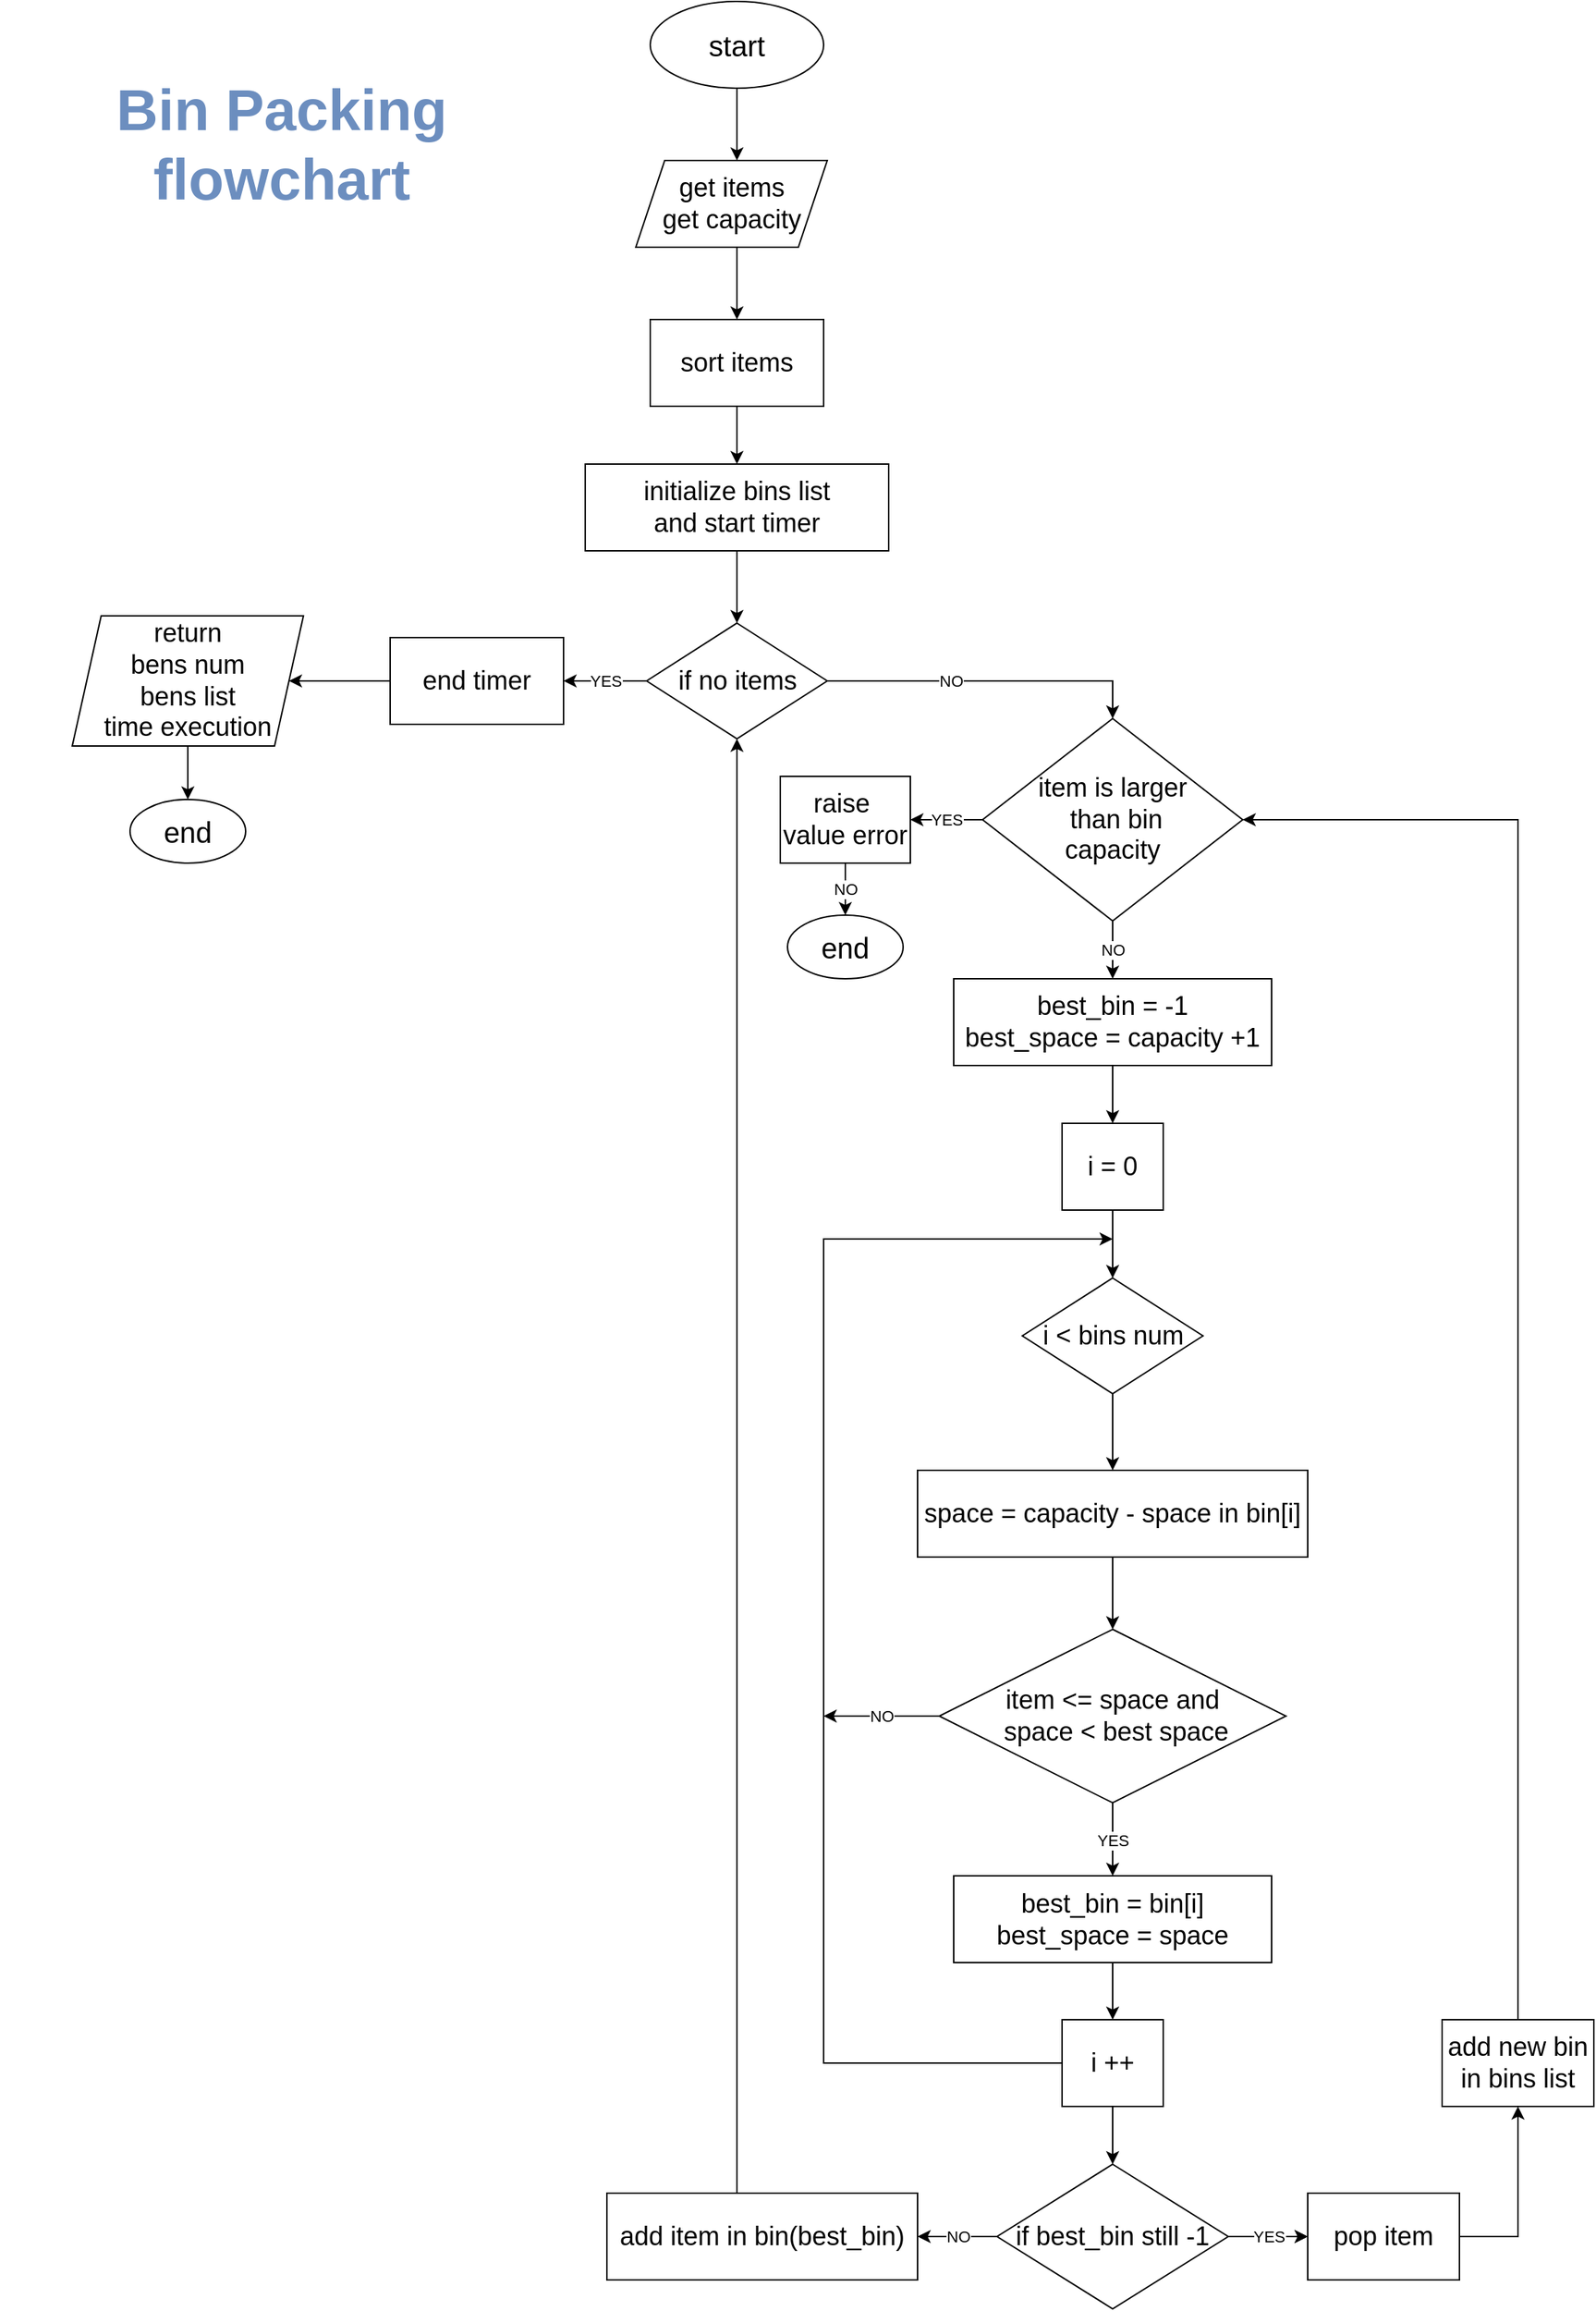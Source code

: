 <mxfile version="21.1.2" type="device">
  <diagram id="AshpZ0FqQm85qGQhHsLT" name="Page">
    <mxGraphModel dx="1884" dy="1102" grid="1" gridSize="10" guides="1" tooltips="1" connect="1" arrows="1" fold="1" page="1" pageScale="1" pageWidth="1169" pageHeight="1654" math="0" shadow="0">
      <root>
        <mxCell id="0" />
        <mxCell id="1" parent="0" />
        <mxCell id="xO-ayplyHbfeMJb8iVyn-1" value="&lt;font style=&quot;font-size: 20px;&quot;&gt;start&lt;/font&gt;" style="ellipse;whiteSpace=wrap;html=1;" parent="1" vertex="1">
          <mxGeometry x="480" y="50" width="120" height="60" as="geometry" />
        </mxCell>
        <mxCell id="xO-ayplyHbfeMJb8iVyn-2" value="" style="endArrow=classic;html=1;rounded=0;exitX=0.5;exitY=1;exitDx=0;exitDy=0;" parent="1" source="xO-ayplyHbfeMJb8iVyn-1" edge="1">
          <mxGeometry width="50" height="50" relative="1" as="geometry">
            <mxPoint x="500" y="340" as="sourcePoint" />
            <mxPoint x="540" y="160" as="targetPoint" />
          </mxGeometry>
        </mxCell>
        <mxCell id="xO-ayplyHbfeMJb8iVyn-4" value="" style="endArrow=classic;html=1;rounded=0;exitX=0.5;exitY=1;exitDx=0;exitDy=0;" parent="1" edge="1">
          <mxGeometry width="50" height="50" relative="1" as="geometry">
            <mxPoint x="540" y="220" as="sourcePoint" />
            <mxPoint x="540" y="270" as="targetPoint" />
          </mxGeometry>
        </mxCell>
        <mxCell id="xO-ayplyHbfeMJb8iVyn-5" value="&lt;span style=&quot;font-size: 18px;&quot;&gt;sort items&lt;/span&gt;" style="rounded=0;whiteSpace=wrap;html=1;" parent="1" vertex="1">
          <mxGeometry x="480" y="270" width="120" height="60" as="geometry" />
        </mxCell>
        <mxCell id="czBbJzD8qL0WuHyoN6J4-17" value="YES" style="edgeStyle=orthogonalEdgeStyle;rounded=0;orthogonalLoop=1;jettySize=auto;html=1;entryX=1;entryY=0.5;entryDx=0;entryDy=0;" parent="1" source="xO-ayplyHbfeMJb8iVyn-6" target="czBbJzD8qL0WuHyoN6J4-16" edge="1">
          <mxGeometry relative="1" as="geometry" />
        </mxCell>
        <mxCell id="xO-ayplyHbfeMJb8iVyn-6" value="&lt;font style=&quot;font-size: 18px;&quot;&gt;if no items&lt;/font&gt;" style="rhombus;whiteSpace=wrap;html=1;" parent="1" vertex="1">
          <mxGeometry x="477.5" y="480" width="125" height="80" as="geometry" />
        </mxCell>
        <mxCell id="xO-ayplyHbfeMJb8iVyn-7" value="" style="endArrow=classic;html=1;rounded=0;exitX=0.5;exitY=1;exitDx=0;exitDy=0;entryX=0.5;entryY=0;entryDx=0;entryDy=0;" parent="1" source="xO-ayplyHbfeMJb8iVyn-5" target="czBbJzD8qL0WuHyoN6J4-14" edge="1">
          <mxGeometry width="50" height="50" relative="1" as="geometry">
            <mxPoint x="550" y="230" as="sourcePoint" />
            <mxPoint x="550" y="280" as="targetPoint" />
          </mxGeometry>
        </mxCell>
        <mxCell id="xO-ayplyHbfeMJb8iVyn-8" value="NO" style="endArrow=classic;html=1;rounded=0;exitX=1;exitY=0.5;exitDx=0;exitDy=0;entryX=0.5;entryY=0;entryDx=0;entryDy=0;" parent="1" source="xO-ayplyHbfeMJb8iVyn-6" target="xO-ayplyHbfeMJb8iVyn-10" edge="1">
          <mxGeometry x="-0.238" width="50" height="50" relative="1" as="geometry">
            <mxPoint x="560" y="346" as="sourcePoint" />
            <mxPoint x="780" y="546" as="targetPoint" />
            <Array as="points">
              <mxPoint x="800" y="520" />
            </Array>
            <mxPoint as="offset" />
          </mxGeometry>
        </mxCell>
        <mxCell id="xO-ayplyHbfeMJb8iVyn-10" value="&lt;font style=&quot;font-size: 18px;&quot;&gt;item is larger&lt;br&gt;&amp;nbsp;than bin &lt;br&gt;capacity&lt;/font&gt;" style="rhombus;whiteSpace=wrap;html=1;" parent="1" vertex="1">
          <mxGeometry x="710" y="546" width="180" height="140" as="geometry" />
        </mxCell>
        <mxCell id="xO-ayplyHbfeMJb8iVyn-12" value="&lt;span style=&quot;font-size: 18px;&quot;&gt;raise&amp;nbsp;&lt;br&gt;value error&lt;br&gt;&lt;/span&gt;" style="rounded=0;whiteSpace=wrap;html=1;" parent="1" vertex="1">
          <mxGeometry x="570" y="586" width="90" height="60" as="geometry" />
        </mxCell>
        <mxCell id="xO-ayplyHbfeMJb8iVyn-13" value="NO" style="endArrow=classic;html=1;rounded=0;exitX=0.5;exitY=1;exitDx=0;exitDy=0;entryX=0.5;entryY=0;entryDx=0;entryDy=0;" parent="1" source="xO-ayplyHbfeMJb8iVyn-12" target="czBbJzD8qL0WuHyoN6J4-19" edge="1">
          <mxGeometry width="50" height="50" relative="1" as="geometry">
            <mxPoint x="150" y="442" as="sourcePoint" />
            <mxPoint x="620" y="702" as="targetPoint" />
          </mxGeometry>
        </mxCell>
        <mxCell id="xO-ayplyHbfeMJb8iVyn-14" value="YES" style="endArrow=classic;html=1;rounded=0;exitX=0;exitY=0.5;exitDx=0;exitDy=0;entryX=1;entryY=0.5;entryDx=0;entryDy=0;" parent="1" source="xO-ayplyHbfeMJb8iVyn-10" target="xO-ayplyHbfeMJb8iVyn-12" edge="1">
          <mxGeometry width="50" height="50" relative="1" as="geometry">
            <mxPoint x="490" y="612" as="sourcePoint" />
            <mxPoint x="160" y="496" as="targetPoint" />
          </mxGeometry>
        </mxCell>
        <mxCell id="xO-ayplyHbfeMJb8iVyn-15" value="&lt;font style=&quot;font-size: 18px;&quot;&gt;best_bin = -1&lt;br&gt;best_space = capacity +1&lt;br&gt;&lt;/font&gt;" style="rounded=0;whiteSpace=wrap;html=1;" parent="1" vertex="1">
          <mxGeometry x="690" y="726" width="220" height="60" as="geometry" />
        </mxCell>
        <mxCell id="xO-ayplyHbfeMJb8iVyn-16" value="NO" style="endArrow=classic;html=1;rounded=0;exitX=0.5;exitY=1;exitDx=0;exitDy=0;entryX=0.5;entryY=0;entryDx=0;entryDy=0;" parent="1" source="xO-ayplyHbfeMJb8iVyn-10" target="xO-ayplyHbfeMJb8iVyn-15" edge="1">
          <mxGeometry width="50" height="50" relative="1" as="geometry">
            <mxPoint x="900" y="626" as="sourcePoint" />
            <mxPoint x="970" y="626" as="targetPoint" />
          </mxGeometry>
        </mxCell>
        <mxCell id="xO-ayplyHbfeMJb8iVyn-17" value="&lt;span style=&quot;font-size: 18px;&quot;&gt;i = 0&lt;br&gt;&lt;/span&gt;" style="rounded=0;whiteSpace=wrap;html=1;" parent="1" vertex="1">
          <mxGeometry x="765" y="826" width="70" height="60" as="geometry" />
        </mxCell>
        <mxCell id="xO-ayplyHbfeMJb8iVyn-18" value="" style="endArrow=classic;html=1;rounded=0;exitX=0.5;exitY=1;exitDx=0;exitDy=0;entryX=0.5;entryY=0;entryDx=0;entryDy=0;" parent="1" source="xO-ayplyHbfeMJb8iVyn-15" target="xO-ayplyHbfeMJb8iVyn-17" edge="1">
          <mxGeometry width="50" height="50" relative="1" as="geometry">
            <mxPoint x="730" y="806" as="sourcePoint" />
            <mxPoint x="780" y="756" as="targetPoint" />
          </mxGeometry>
        </mxCell>
        <mxCell id="xO-ayplyHbfeMJb8iVyn-25" value="" style="edgeStyle=orthogonalEdgeStyle;rounded=0;orthogonalLoop=1;jettySize=auto;html=1;" parent="1" source="xO-ayplyHbfeMJb8iVyn-19" target="xO-ayplyHbfeMJb8iVyn-24" edge="1">
          <mxGeometry relative="1" as="geometry" />
        </mxCell>
        <mxCell id="xO-ayplyHbfeMJb8iVyn-19" value="&lt;font style=&quot;font-size: 18px;&quot;&gt;i &amp;lt; bins num&lt;/font&gt;" style="rhombus;whiteSpace=wrap;html=1;" parent="1" vertex="1">
          <mxGeometry x="737.5" y="933" width="125" height="80" as="geometry" />
        </mxCell>
        <mxCell id="xO-ayplyHbfeMJb8iVyn-20" value="" style="endArrow=classic;html=1;rounded=0;exitX=0.5;exitY=1;exitDx=0;exitDy=0;entryX=0.5;entryY=0;entryDx=0;entryDy=0;" parent="1" source="xO-ayplyHbfeMJb8iVyn-17" target="xO-ayplyHbfeMJb8iVyn-19" edge="1">
          <mxGeometry width="50" height="50" relative="1" as="geometry">
            <mxPoint x="810" y="796" as="sourcePoint" />
            <mxPoint x="810" y="836" as="targetPoint" />
          </mxGeometry>
        </mxCell>
        <mxCell id="xO-ayplyHbfeMJb8iVyn-27" value="" style="edgeStyle=orthogonalEdgeStyle;rounded=0;orthogonalLoop=1;jettySize=auto;html=1;" parent="1" source="xO-ayplyHbfeMJb8iVyn-24" target="xO-ayplyHbfeMJb8iVyn-26" edge="1">
          <mxGeometry relative="1" as="geometry" />
        </mxCell>
        <mxCell id="xO-ayplyHbfeMJb8iVyn-24" value="&lt;span style=&quot;font-size: 18px;&quot;&gt;space = capacity - space in bin[i]&lt;/span&gt;" style="whiteSpace=wrap;html=1;" parent="1" vertex="1">
          <mxGeometry x="665" y="1066" width="270" height="60" as="geometry" />
        </mxCell>
        <mxCell id="xO-ayplyHbfeMJb8iVyn-29" value="YES" style="edgeStyle=orthogonalEdgeStyle;rounded=0;orthogonalLoop=1;jettySize=auto;html=1;entryX=0.5;entryY=0;entryDx=0;entryDy=0;" parent="1" source="xO-ayplyHbfeMJb8iVyn-26" target="xO-ayplyHbfeMJb8iVyn-28" edge="1">
          <mxGeometry relative="1" as="geometry" />
        </mxCell>
        <mxCell id="-bRiJ2gT5_4aWLPAAkTr-4" value="NO" style="edgeStyle=orthogonalEdgeStyle;rounded=0;orthogonalLoop=1;jettySize=auto;html=1;exitX=0;exitY=0.5;exitDx=0;exitDy=0;" parent="1" source="xO-ayplyHbfeMJb8iVyn-26" edge="1">
          <mxGeometry relative="1" as="geometry">
            <mxPoint x="600" y="1236" as="targetPoint" />
          </mxGeometry>
        </mxCell>
        <mxCell id="xO-ayplyHbfeMJb8iVyn-26" value="&lt;span style=&quot;font-size: 18px;&quot;&gt;item &amp;lt;= space and&lt;br&gt;&amp;nbsp;space &amp;lt; best space&lt;/span&gt;" style="rhombus;whiteSpace=wrap;html=1;" parent="1" vertex="1">
          <mxGeometry x="680" y="1176" width="240" height="120" as="geometry" />
        </mxCell>
        <mxCell id="-bRiJ2gT5_4aWLPAAkTr-2" style="edgeStyle=orthogonalEdgeStyle;rounded=0;orthogonalLoop=1;jettySize=auto;html=1;entryX=0.5;entryY=0;entryDx=0;entryDy=0;" parent="1" source="xO-ayplyHbfeMJb8iVyn-28" target="-bRiJ2gT5_4aWLPAAkTr-1" edge="1">
          <mxGeometry relative="1" as="geometry" />
        </mxCell>
        <mxCell id="xO-ayplyHbfeMJb8iVyn-28" value="&lt;font style=&quot;font-size: 18px;&quot;&gt;best_bin = bin[i]&lt;br&gt;best_space = space&lt;br&gt;&lt;/font&gt;" style="rounded=0;whiteSpace=wrap;html=1;" parent="1" vertex="1">
          <mxGeometry x="690" y="1346.5" width="220" height="60" as="geometry" />
        </mxCell>
        <mxCell id="-bRiJ2gT5_4aWLPAAkTr-3" style="edgeStyle=orthogonalEdgeStyle;rounded=0;orthogonalLoop=1;jettySize=auto;html=1;exitX=0;exitY=0.5;exitDx=0;exitDy=0;" parent="1" source="-bRiJ2gT5_4aWLPAAkTr-1" edge="1">
          <mxGeometry relative="1" as="geometry">
            <mxPoint x="800" y="906" as="targetPoint" />
            <Array as="points">
              <mxPoint x="600" y="1476" />
              <mxPoint x="600" y="906" />
            </Array>
          </mxGeometry>
        </mxCell>
        <mxCell id="czBbJzD8qL0WuHyoN6J4-2" style="edgeStyle=orthogonalEdgeStyle;rounded=0;orthogonalLoop=1;jettySize=auto;html=1;exitX=0.5;exitY=1;exitDx=0;exitDy=0;entryX=0.5;entryY=0;entryDx=0;entryDy=0;" parent="1" source="-bRiJ2gT5_4aWLPAAkTr-1" target="czBbJzD8qL0WuHyoN6J4-1" edge="1">
          <mxGeometry relative="1" as="geometry" />
        </mxCell>
        <mxCell id="-bRiJ2gT5_4aWLPAAkTr-1" value="&lt;span style=&quot;font-size: 18px;&quot;&gt;i ++&lt;br&gt;&lt;/span&gt;" style="rounded=0;whiteSpace=wrap;html=1;" parent="1" vertex="1">
          <mxGeometry x="765" y="1446" width="70" height="60" as="geometry" />
        </mxCell>
        <mxCell id="czBbJzD8qL0WuHyoN6J4-4" style="edgeStyle=orthogonalEdgeStyle;rounded=0;orthogonalLoop=1;jettySize=auto;html=1;exitX=1;exitY=0.5;exitDx=0;exitDy=0;" parent="1" source="czBbJzD8qL0WuHyoN6J4-1" target="czBbJzD8qL0WuHyoN6J4-3" edge="1">
          <mxGeometry relative="1" as="geometry" />
        </mxCell>
        <mxCell id="czBbJzD8qL0WuHyoN6J4-6" value="YES" style="edgeStyle=orthogonalEdgeStyle;rounded=0;orthogonalLoop=1;jettySize=auto;html=1;" parent="1" source="czBbJzD8qL0WuHyoN6J4-1" target="czBbJzD8qL0WuHyoN6J4-3" edge="1">
          <mxGeometry relative="1" as="geometry" />
        </mxCell>
        <mxCell id="czBbJzD8qL0WuHyoN6J4-8" value="NO" style="edgeStyle=orthogonalEdgeStyle;rounded=0;orthogonalLoop=1;jettySize=auto;html=1;exitX=0;exitY=0.5;exitDx=0;exitDy=0;entryX=1;entryY=0.5;entryDx=0;entryDy=0;" parent="1" source="czBbJzD8qL0WuHyoN6J4-1" target="czBbJzD8qL0WuHyoN6J4-7" edge="1">
          <mxGeometry relative="1" as="geometry" />
        </mxCell>
        <mxCell id="czBbJzD8qL0WuHyoN6J4-1" value="&lt;span style=&quot;font-size: 18px;&quot;&gt;if best_bin still -1&lt;/span&gt;" style="rhombus;whiteSpace=wrap;html=1;" parent="1" vertex="1">
          <mxGeometry x="720" y="1546" width="160" height="100" as="geometry" />
        </mxCell>
        <mxCell id="czBbJzD8qL0WuHyoN6J4-12" style="edgeStyle=orthogonalEdgeStyle;rounded=0;orthogonalLoop=1;jettySize=auto;html=1;exitX=1;exitY=0.5;exitDx=0;exitDy=0;entryX=0.5;entryY=1;entryDx=0;entryDy=0;" parent="1" source="czBbJzD8qL0WuHyoN6J4-3" target="czBbJzD8qL0WuHyoN6J4-10" edge="1">
          <mxGeometry relative="1" as="geometry" />
        </mxCell>
        <mxCell id="czBbJzD8qL0WuHyoN6J4-3" value="&lt;span style=&quot;font-size: 18px;&quot;&gt;pop item&lt;/span&gt;" style="whiteSpace=wrap;html=1;" parent="1" vertex="1">
          <mxGeometry x="935" y="1566" width="105" height="60" as="geometry" />
        </mxCell>
        <mxCell id="czBbJzD8qL0WuHyoN6J4-9" style="edgeStyle=orthogonalEdgeStyle;rounded=0;orthogonalLoop=1;jettySize=auto;html=1;entryX=0.5;entryY=1;entryDx=0;entryDy=0;" parent="1" source="czBbJzD8qL0WuHyoN6J4-7" target="xO-ayplyHbfeMJb8iVyn-6" edge="1">
          <mxGeometry relative="1" as="geometry">
            <Array as="points">
              <mxPoint x="540" y="646" />
              <mxPoint x="540" y="646" />
            </Array>
          </mxGeometry>
        </mxCell>
        <mxCell id="czBbJzD8qL0WuHyoN6J4-7" value="&lt;span style=&quot;font-size: 18px;&quot;&gt;add item in bin(best_bin)&lt;/span&gt;" style="whiteSpace=wrap;html=1;" parent="1" vertex="1">
          <mxGeometry x="450" y="1566" width="215" height="60" as="geometry" />
        </mxCell>
        <mxCell id="czBbJzD8qL0WuHyoN6J4-11" style="edgeStyle=orthogonalEdgeStyle;rounded=0;orthogonalLoop=1;jettySize=auto;html=1;entryX=1;entryY=0.5;entryDx=0;entryDy=0;" parent="1" source="czBbJzD8qL0WuHyoN6J4-10" target="xO-ayplyHbfeMJb8iVyn-10" edge="1">
          <mxGeometry relative="1" as="geometry">
            <Array as="points">
              <mxPoint x="1081" y="616" />
            </Array>
          </mxGeometry>
        </mxCell>
        <mxCell id="czBbJzD8qL0WuHyoN6J4-10" value="&lt;span style=&quot;font-size: 18px;&quot;&gt;add new bin&lt;br&gt;in bins list&lt;br&gt;&lt;/span&gt;" style="whiteSpace=wrap;html=1;" parent="1" vertex="1">
          <mxGeometry x="1028" y="1446" width="105" height="60" as="geometry" />
        </mxCell>
        <mxCell id="czBbJzD8qL0WuHyoN6J4-21" style="edgeStyle=orthogonalEdgeStyle;rounded=0;orthogonalLoop=1;jettySize=auto;html=1;entryX=0.5;entryY=0;entryDx=0;entryDy=0;exitX=0.5;exitY=1;exitDx=0;exitDy=0;" parent="1" source="pGaR6c50jfzOSWTjYQe3-3" target="czBbJzD8qL0WuHyoN6J4-20" edge="1">
          <mxGeometry relative="1" as="geometry">
            <mxPoint x="180" y="565" as="sourcePoint" />
          </mxGeometry>
        </mxCell>
        <mxCell id="czBbJzD8qL0WuHyoN6J4-15" style="edgeStyle=orthogonalEdgeStyle;rounded=0;orthogonalLoop=1;jettySize=auto;html=1;entryX=0.5;entryY=0;entryDx=0;entryDy=0;" parent="1" source="czBbJzD8qL0WuHyoN6J4-14" target="xO-ayplyHbfeMJb8iVyn-6" edge="1">
          <mxGeometry relative="1" as="geometry" />
        </mxCell>
        <mxCell id="czBbJzD8qL0WuHyoN6J4-14" value="&lt;span style=&quot;font-size: 18px;&quot;&gt;initialize&amp;nbsp;bins list&lt;br&gt;and start timer&lt;br&gt;&lt;/span&gt;" style="rounded=0;whiteSpace=wrap;html=1;" parent="1" vertex="1">
          <mxGeometry x="435" y="370" width="210" height="60" as="geometry" />
        </mxCell>
        <mxCell id="czBbJzD8qL0WuHyoN6J4-18" style="edgeStyle=orthogonalEdgeStyle;rounded=0;orthogonalLoop=1;jettySize=auto;html=1;entryX=1;entryY=0.5;entryDx=0;entryDy=0;" parent="1" source="czBbJzD8qL0WuHyoN6J4-16" target="pGaR6c50jfzOSWTjYQe3-3" edge="1">
          <mxGeometry relative="1" as="geometry">
            <mxPoint x="240" y="520" as="targetPoint" />
          </mxGeometry>
        </mxCell>
        <mxCell id="czBbJzD8qL0WuHyoN6J4-16" value="&lt;span style=&quot;font-size: 18px;&quot;&gt;end timer&lt;br&gt;&lt;/span&gt;" style="rounded=0;whiteSpace=wrap;html=1;" parent="1" vertex="1">
          <mxGeometry x="300" y="490" width="120" height="60" as="geometry" />
        </mxCell>
        <mxCell id="czBbJzD8qL0WuHyoN6J4-19" value="&lt;font style=&quot;font-size: 20px;&quot;&gt;end&lt;/font&gt;" style="ellipse;whiteSpace=wrap;html=1;" parent="1" vertex="1">
          <mxGeometry x="575" y="682" width="80" height="44" as="geometry" />
        </mxCell>
        <mxCell id="czBbJzD8qL0WuHyoN6J4-20" value="&lt;font style=&quot;font-size: 20px;&quot;&gt;end&lt;/font&gt;" style="ellipse;whiteSpace=wrap;html=1;" parent="1" vertex="1">
          <mxGeometry x="120" y="602" width="80" height="44" as="geometry" />
        </mxCell>
        <mxCell id="pGaR6c50jfzOSWTjYQe3-1" value="&lt;font style=&quot;font-size: 18px;&quot;&gt;get items&lt;br style=&quot;border-color: var(--border-color);&quot;&gt;get capacity&lt;/font&gt;" style="shape=parallelogram;perimeter=parallelogramPerimeter;whiteSpace=wrap;html=1;fixedSize=1;" parent="1" vertex="1">
          <mxGeometry x="470" y="160" width="132.5" height="60" as="geometry" />
        </mxCell>
        <mxCell id="pGaR6c50jfzOSWTjYQe3-3" value="&lt;font style=&quot;font-size: 18px;&quot;&gt;return&lt;br style=&quot;border-color: var(--border-color);&quot;&gt;bens num&lt;br style=&quot;border-color: var(--border-color);&quot;&gt;bens list&lt;br style=&quot;border-color: var(--border-color);&quot;&gt;time execution&lt;/font&gt;" style="shape=parallelogram;perimeter=parallelogramPerimeter;whiteSpace=wrap;html=1;fixedSize=1;" parent="1" vertex="1">
          <mxGeometry x="80" y="475" width="160" height="90" as="geometry" />
        </mxCell>
        <mxCell id="pGaR6c50jfzOSWTjYQe3-4" value="&lt;b&gt;&lt;font color=&quot;#6c8ebf&quot; style=&quot;font-size: 40px;&quot;&gt;Bin Packing flowchart&lt;/font&gt;&lt;/b&gt;" style="text;html=1;strokeColor=none;fillColor=none;align=center;verticalAlign=middle;whiteSpace=wrap;rounded=0;" parent="1" vertex="1">
          <mxGeometry x="30" y="110" width="390" height="75" as="geometry" />
        </mxCell>
      </root>
    </mxGraphModel>
  </diagram>
</mxfile>
